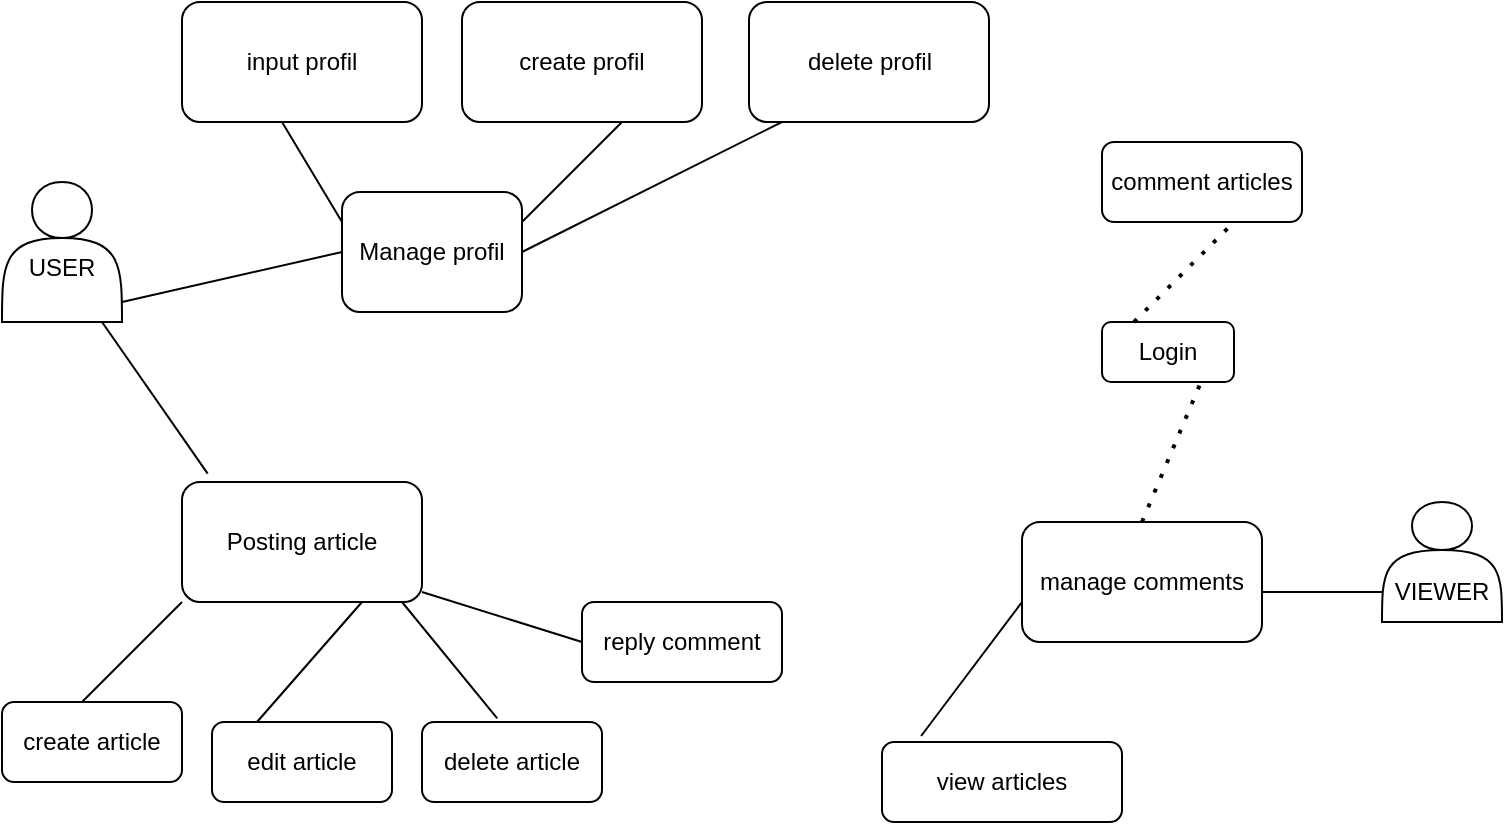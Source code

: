 <mxfile version="20.5.3" type="device"><diagram id="FGHjFa6FDGCsPTsREAAK" name="Page-1"><mxGraphModel dx="1038" dy="521" grid="1" gridSize="10" guides="1" tooltips="1" connect="1" arrows="1" fold="1" page="1" pageScale="1" pageWidth="827" pageHeight="1169" math="0" shadow="0"><root><mxCell id="0"/><mxCell id="1" parent="0"/><mxCell id="Hec0qsVw35Er6FC0GCLe-1" value="&lt;br&gt;USER" style="shape=actor;whiteSpace=wrap;html=1;" vertex="1" parent="1"><mxGeometry x="40" y="120" width="60" height="70" as="geometry"/></mxCell><mxCell id="Hec0qsVw35Er6FC0GCLe-2" value="Manage profil" style="rounded=1;whiteSpace=wrap;html=1;" vertex="1" parent="1"><mxGeometry x="210" y="125" width="90" height="60" as="geometry"/></mxCell><mxCell id="Hec0qsVw35Er6FC0GCLe-3" value="manage comments" style="rounded=1;whiteSpace=wrap;html=1;" vertex="1" parent="1"><mxGeometry x="550" y="290" width="120" height="60" as="geometry"/></mxCell><mxCell id="Hec0qsVw35Er6FC0GCLe-4" value="Posting article" style="rounded=1;whiteSpace=wrap;html=1;" vertex="1" parent="1"><mxGeometry x="130" y="270" width="120" height="60" as="geometry"/></mxCell><mxCell id="Hec0qsVw35Er6FC0GCLe-5" value="&lt;br&gt;&lt;br&gt;VIEWER" style="shape=actor;whiteSpace=wrap;html=1;" vertex="1" parent="1"><mxGeometry x="730" y="280" width="60" height="60" as="geometry"/></mxCell><mxCell id="Hec0qsVw35Er6FC0GCLe-6" value="input profil" style="rounded=1;whiteSpace=wrap;html=1;" vertex="1" parent="1"><mxGeometry x="130" y="30" width="120" height="60" as="geometry"/></mxCell><mxCell id="Hec0qsVw35Er6FC0GCLe-7" value="create profil" style="rounded=1;whiteSpace=wrap;html=1;" vertex="1" parent="1"><mxGeometry x="270" y="30" width="120" height="60" as="geometry"/></mxCell><mxCell id="Hec0qsVw35Er6FC0GCLe-8" value="delete profil" style="rounded=1;whiteSpace=wrap;html=1;" vertex="1" parent="1"><mxGeometry x="413.5" y="30" width="120" height="60" as="geometry"/></mxCell><mxCell id="Hec0qsVw35Er6FC0GCLe-9" value="comment articles" style="rounded=1;whiteSpace=wrap;html=1;" vertex="1" parent="1"><mxGeometry x="590" y="100" width="100" height="40" as="geometry"/></mxCell><mxCell id="Hec0qsVw35Er6FC0GCLe-10" value="view articles" style="rounded=1;whiteSpace=wrap;html=1;" vertex="1" parent="1"><mxGeometry x="480" y="400" width="120" height="40" as="geometry"/></mxCell><mxCell id="Hec0qsVw35Er6FC0GCLe-11" value="create article" style="rounded=1;whiteSpace=wrap;html=1;" vertex="1" parent="1"><mxGeometry x="40" y="380" width="90" height="40" as="geometry"/></mxCell><mxCell id="Hec0qsVw35Er6FC0GCLe-12" value="edit article" style="rounded=1;whiteSpace=wrap;html=1;" vertex="1" parent="1"><mxGeometry x="145" y="390" width="90" height="40" as="geometry"/></mxCell><mxCell id="Hec0qsVw35Er6FC0GCLe-13" value="delete article" style="rounded=1;whiteSpace=wrap;html=1;" vertex="1" parent="1"><mxGeometry x="250" y="390" width="90" height="40" as="geometry"/></mxCell><mxCell id="Hec0qsVw35Er6FC0GCLe-14" value="reply comment" style="rounded=1;whiteSpace=wrap;html=1;" vertex="1" parent="1"><mxGeometry x="330" y="330" width="100" height="40" as="geometry"/></mxCell><mxCell id="Hec0qsVw35Er6FC0GCLe-16" value="" style="endArrow=none;html=1;rounded=0;" edge="1" parent="1"><mxGeometry width="50" height="50" relative="1" as="geometry"><mxPoint x="300" y="140" as="sourcePoint"/><mxPoint x="350" y="90" as="targetPoint"/></mxGeometry></mxCell><mxCell id="Hec0qsVw35Er6FC0GCLe-18" value="" style="endArrow=none;html=1;rounded=0;" edge="1" parent="1"><mxGeometry width="50" height="50" relative="1" as="geometry"><mxPoint x="80" y="380" as="sourcePoint"/><mxPoint x="130" y="330" as="targetPoint"/></mxGeometry></mxCell><mxCell id="Hec0qsVw35Er6FC0GCLe-19" value="" style="endArrow=none;html=1;rounded=0;exitX=1;exitY=0.5;exitDx=0;exitDy=0;" edge="1" parent="1" source="Hec0qsVw35Er6FC0GCLe-2"><mxGeometry width="50" height="50" relative="1" as="geometry"><mxPoint x="380" y="140" as="sourcePoint"/><mxPoint x="430" y="90" as="targetPoint"/></mxGeometry></mxCell><mxCell id="Hec0qsVw35Er6FC0GCLe-20" value="" style="endArrow=none;html=1;rounded=0;exitX=0;exitY=0.25;exitDx=0;exitDy=0;" edge="1" parent="1" source="Hec0qsVw35Er6FC0GCLe-2"><mxGeometry width="50" height="50" relative="1" as="geometry"><mxPoint x="130" y="140" as="sourcePoint"/><mxPoint x="180" y="90" as="targetPoint"/></mxGeometry></mxCell><mxCell id="Hec0qsVw35Er6FC0GCLe-21" value="" style="endArrow=none;html=1;rounded=0;exitX=0.25;exitY=0;exitDx=0;exitDy=0;" edge="1" parent="1" source="Hec0qsVw35Er6FC0GCLe-12"><mxGeometry width="50" height="50" relative="1" as="geometry"><mxPoint x="170" y="380" as="sourcePoint"/><mxPoint x="220" y="330" as="targetPoint"/></mxGeometry></mxCell><mxCell id="Hec0qsVw35Er6FC0GCLe-23" value="" style="endArrow=none;html=1;rounded=0;exitX=0.163;exitY=-0.075;exitDx=0;exitDy=0;exitPerimeter=0;" edge="1" parent="1" source="Hec0qsVw35Er6FC0GCLe-10"><mxGeometry width="50" height="50" relative="1" as="geometry"><mxPoint x="500" y="380" as="sourcePoint"/><mxPoint x="550" y="330" as="targetPoint"/></mxGeometry></mxCell><mxCell id="Hec0qsVw35Er6FC0GCLe-27" value="" style="endArrow=none;html=1;rounded=0;entryX=0;entryY=0.5;entryDx=0;entryDy=0;" edge="1" parent="1" target="Hec0qsVw35Er6FC0GCLe-14"><mxGeometry width="50" height="50" relative="1" as="geometry"><mxPoint x="250" y="325" as="sourcePoint"/><mxPoint x="300" y="275" as="targetPoint"/></mxGeometry></mxCell><mxCell id="Hec0qsVw35Er6FC0GCLe-28" value="" style="endArrow=none;html=1;rounded=0;entryX=0.418;entryY=-0.045;entryDx=0;entryDy=0;entryPerimeter=0;" edge="1" parent="1" target="Hec0qsVw35Er6FC0GCLe-13"><mxGeometry width="50" height="50" relative="1" as="geometry"><mxPoint x="240" y="330" as="sourcePoint"/><mxPoint x="290" y="280" as="targetPoint"/></mxGeometry></mxCell><mxCell id="Hec0qsVw35Er6FC0GCLe-30" value="" style="endArrow=none;html=1;rounded=0;entryX=0;entryY=0.75;entryDx=0;entryDy=0;" edge="1" parent="1" target="Hec0qsVw35Er6FC0GCLe-5"><mxGeometry width="50" height="50" relative="1" as="geometry"><mxPoint x="670" y="325" as="sourcePoint"/><mxPoint x="720" y="275" as="targetPoint"/></mxGeometry></mxCell><mxCell id="Hec0qsVw35Er6FC0GCLe-31" value="" style="endArrow=none;html=1;rounded=0;entryX=0;entryY=0.5;entryDx=0;entryDy=0;" edge="1" parent="1" target="Hec0qsVw35Er6FC0GCLe-2"><mxGeometry width="50" height="50" relative="1" as="geometry"><mxPoint x="100" y="180" as="sourcePoint"/><mxPoint x="150" y="130" as="targetPoint"/></mxGeometry></mxCell><mxCell id="Hec0qsVw35Er6FC0GCLe-34" value="Login" style="rounded=1;whiteSpace=wrap;html=1;" vertex="1" parent="1"><mxGeometry x="590" y="190" width="66" height="30" as="geometry"/></mxCell><mxCell id="Hec0qsVw35Er6FC0GCLe-35" value="" style="endArrow=none;dashed=1;html=1;dashPattern=1 3;strokeWidth=2;rounded=0;entryX=0.75;entryY=1;entryDx=0;entryDy=0;exitX=0.5;exitY=0;exitDx=0;exitDy=0;" edge="1" parent="1" source="Hec0qsVw35Er6FC0GCLe-3" target="Hec0qsVw35Er6FC0GCLe-34"><mxGeometry width="50" height="50" relative="1" as="geometry"><mxPoint x="620" y="240" as="sourcePoint"/><mxPoint x="590" y="220" as="targetPoint"/></mxGeometry></mxCell><mxCell id="Hec0qsVw35Er6FC0GCLe-36" value="" style="endArrow=none;dashed=1;html=1;dashPattern=1 3;strokeWidth=2;rounded=0;" edge="1" parent="1"><mxGeometry width="50" height="50" relative="1" as="geometry"><mxPoint x="606" y="190" as="sourcePoint"/><mxPoint x="656" y="140" as="targetPoint"/></mxGeometry></mxCell><mxCell id="Hec0qsVw35Er6FC0GCLe-40" value="" style="endArrow=none;html=1;rounded=0;entryX=0.107;entryY=-0.07;entryDx=0;entryDy=0;entryPerimeter=0;" edge="1" parent="1" target="Hec0qsVw35Er6FC0GCLe-4"><mxGeometry width="50" height="50" relative="1" as="geometry"><mxPoint x="90" y="190" as="sourcePoint"/><mxPoint x="140" y="260" as="targetPoint"/></mxGeometry></mxCell></root></mxGraphModel></diagram></mxfile>
